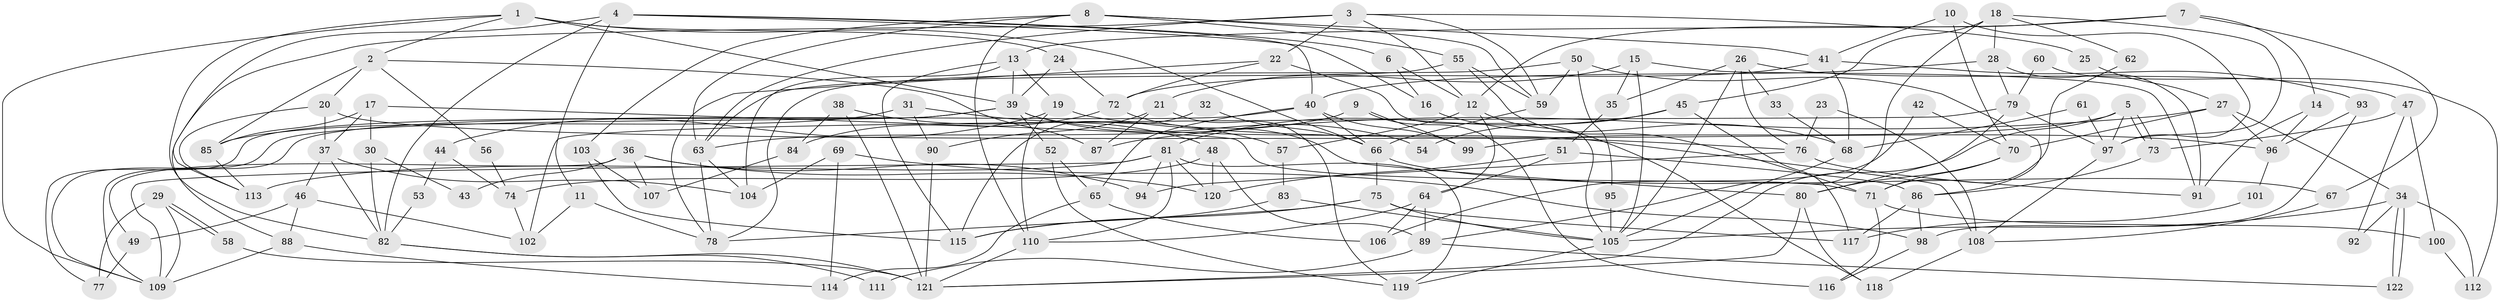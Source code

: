 // coarse degree distribution, {6: 0.18666666666666668, 5: 0.26666666666666666, 10: 0.04, 3: 0.13333333333333333, 8: 0.04, 7: 0.09333333333333334, 9: 0.04, 4: 0.08, 2: 0.12}
// Generated by graph-tools (version 1.1) at 2025/52/02/27/25 19:52:02]
// undirected, 122 vertices, 244 edges
graph export_dot {
graph [start="1"]
  node [color=gray90,style=filled];
  1;
  2;
  3;
  4;
  5;
  6;
  7;
  8;
  9;
  10;
  11;
  12;
  13;
  14;
  15;
  16;
  17;
  18;
  19;
  20;
  21;
  22;
  23;
  24;
  25;
  26;
  27;
  28;
  29;
  30;
  31;
  32;
  33;
  34;
  35;
  36;
  37;
  38;
  39;
  40;
  41;
  42;
  43;
  44;
  45;
  46;
  47;
  48;
  49;
  50;
  51;
  52;
  53;
  54;
  55;
  56;
  57;
  58;
  59;
  60;
  61;
  62;
  63;
  64;
  65;
  66;
  67;
  68;
  69;
  70;
  71;
  72;
  73;
  74;
  75;
  76;
  77;
  78;
  79;
  80;
  81;
  82;
  83;
  84;
  85;
  86;
  87;
  88;
  89;
  90;
  91;
  92;
  93;
  94;
  95;
  96;
  97;
  98;
  99;
  100;
  101;
  102;
  103;
  104;
  105;
  106;
  107;
  108;
  109;
  110;
  111;
  112;
  113;
  114;
  115;
  116;
  117;
  118;
  119;
  120;
  121;
  122;
  1 -- 66;
  1 -- 109;
  1 -- 2;
  1 -- 24;
  1 -- 39;
  1 -- 82;
  2 -- 85;
  2 -- 20;
  2 -- 56;
  2 -- 87;
  3 -- 59;
  3 -- 22;
  3 -- 12;
  3 -- 25;
  3 -- 63;
  3 -- 88;
  4 -- 6;
  4 -- 82;
  4 -- 11;
  4 -- 16;
  4 -- 40;
  4 -- 113;
  5 -- 73;
  5 -- 73;
  5 -- 121;
  5 -- 97;
  5 -- 99;
  6 -- 12;
  6 -- 16;
  7 -- 13;
  7 -- 12;
  7 -- 14;
  7 -- 67;
  8 -- 41;
  8 -- 63;
  8 -- 55;
  8 -- 59;
  8 -- 103;
  8 -- 110;
  9 -- 99;
  9 -- 63;
  9 -- 116;
  10 -- 41;
  10 -- 97;
  10 -- 70;
  11 -- 102;
  11 -- 78;
  12 -- 118;
  12 -- 57;
  12 -- 64;
  13 -- 19;
  13 -- 104;
  13 -- 39;
  13 -- 115;
  14 -- 91;
  14 -- 96;
  15 -- 105;
  15 -- 91;
  15 -- 21;
  15 -- 35;
  16 -- 68;
  17 -- 71;
  17 -- 85;
  17 -- 30;
  17 -- 37;
  18 -- 89;
  18 -- 97;
  18 -- 28;
  18 -- 45;
  18 -- 62;
  19 -- 96;
  19 -- 110;
  19 -- 44;
  20 -- 37;
  20 -- 76;
  20 -- 113;
  21 -- 87;
  21 -- 90;
  21 -- 119;
  22 -- 78;
  22 -- 105;
  22 -- 72;
  23 -- 76;
  23 -- 108;
  24 -- 39;
  24 -- 72;
  25 -- 27;
  26 -- 76;
  26 -- 105;
  26 -- 33;
  26 -- 35;
  26 -- 47;
  27 -- 70;
  27 -- 34;
  27 -- 87;
  27 -- 96;
  28 -- 40;
  28 -- 79;
  28 -- 91;
  29 -- 58;
  29 -- 58;
  29 -- 109;
  29 -- 77;
  30 -- 82;
  30 -- 43;
  31 -- 90;
  31 -- 57;
  31 -- 85;
  32 -- 115;
  32 -- 66;
  33 -- 68;
  34 -- 122;
  34 -- 122;
  34 -- 105;
  34 -- 92;
  34 -- 112;
  35 -- 51;
  36 -- 49;
  36 -- 120;
  36 -- 43;
  36 -- 94;
  36 -- 107;
  37 -- 82;
  37 -- 46;
  37 -- 104;
  38 -- 84;
  38 -- 121;
  38 -- 48;
  39 -- 52;
  39 -- 54;
  39 -- 77;
  39 -- 108;
  39 -- 109;
  40 -- 109;
  40 -- 65;
  40 -- 66;
  40 -- 99;
  41 -- 93;
  41 -- 72;
  41 -- 68;
  42 -- 106;
  42 -- 70;
  44 -- 74;
  44 -- 53;
  45 -- 81;
  45 -- 54;
  45 -- 117;
  46 -- 88;
  46 -- 49;
  46 -- 102;
  47 -- 73;
  47 -- 92;
  47 -- 100;
  48 -- 120;
  48 -- 74;
  48 -- 89;
  49 -- 77;
  50 -- 78;
  50 -- 59;
  50 -- 86;
  50 -- 95;
  51 -- 86;
  51 -- 64;
  51 -- 120;
  52 -- 119;
  52 -- 65;
  53 -- 82;
  55 -- 59;
  55 -- 63;
  55 -- 71;
  56 -- 74;
  57 -- 83;
  58 -- 121;
  59 -- 66;
  60 -- 79;
  60 -- 112;
  61 -- 68;
  61 -- 97;
  62 -- 71;
  63 -- 78;
  63 -- 104;
  64 -- 89;
  64 -- 106;
  64 -- 110;
  65 -- 106;
  65 -- 114;
  66 -- 67;
  66 -- 75;
  67 -- 108;
  68 -- 105;
  69 -- 114;
  69 -- 104;
  69 -- 98;
  70 -- 71;
  70 -- 80;
  71 -- 116;
  71 -- 100;
  72 -- 80;
  72 -- 84;
  73 -- 86;
  74 -- 102;
  75 -- 78;
  75 -- 105;
  75 -- 115;
  75 -- 117;
  76 -- 94;
  76 -- 91;
  79 -- 80;
  79 -- 97;
  79 -- 102;
  80 -- 118;
  80 -- 121;
  81 -- 110;
  81 -- 113;
  81 -- 94;
  81 -- 109;
  81 -- 119;
  81 -- 120;
  82 -- 121;
  82 -- 111;
  83 -- 115;
  83 -- 105;
  84 -- 107;
  85 -- 113;
  86 -- 117;
  86 -- 98;
  88 -- 109;
  88 -- 114;
  89 -- 111;
  89 -- 122;
  90 -- 121;
  93 -- 98;
  93 -- 96;
  95 -- 105;
  96 -- 101;
  97 -- 108;
  98 -- 116;
  100 -- 112;
  101 -- 117;
  103 -- 115;
  103 -- 107;
  105 -- 119;
  108 -- 118;
  110 -- 121;
}
